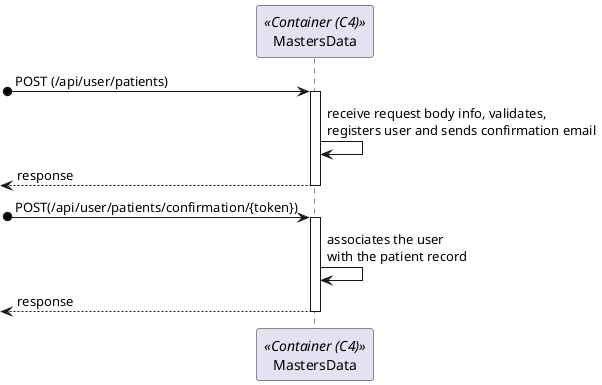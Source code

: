 ```plantuml
@startuml Process_View
participant "MastersData" as BE <<Container (C4)>>

[o-> BE: POST (/api/user/patients)
activate BE
BE -> BE: receive request body info, validates, \nregisters user and sends confirmation email
<-- BE: response
deactivate BE
[o-> BE: POST(/api/user/patients/confirmation/{token})
activate BE
BE -> BE : associates the user\nwith the patient record
<-- BE: response
deactivate BE
@enduml
```